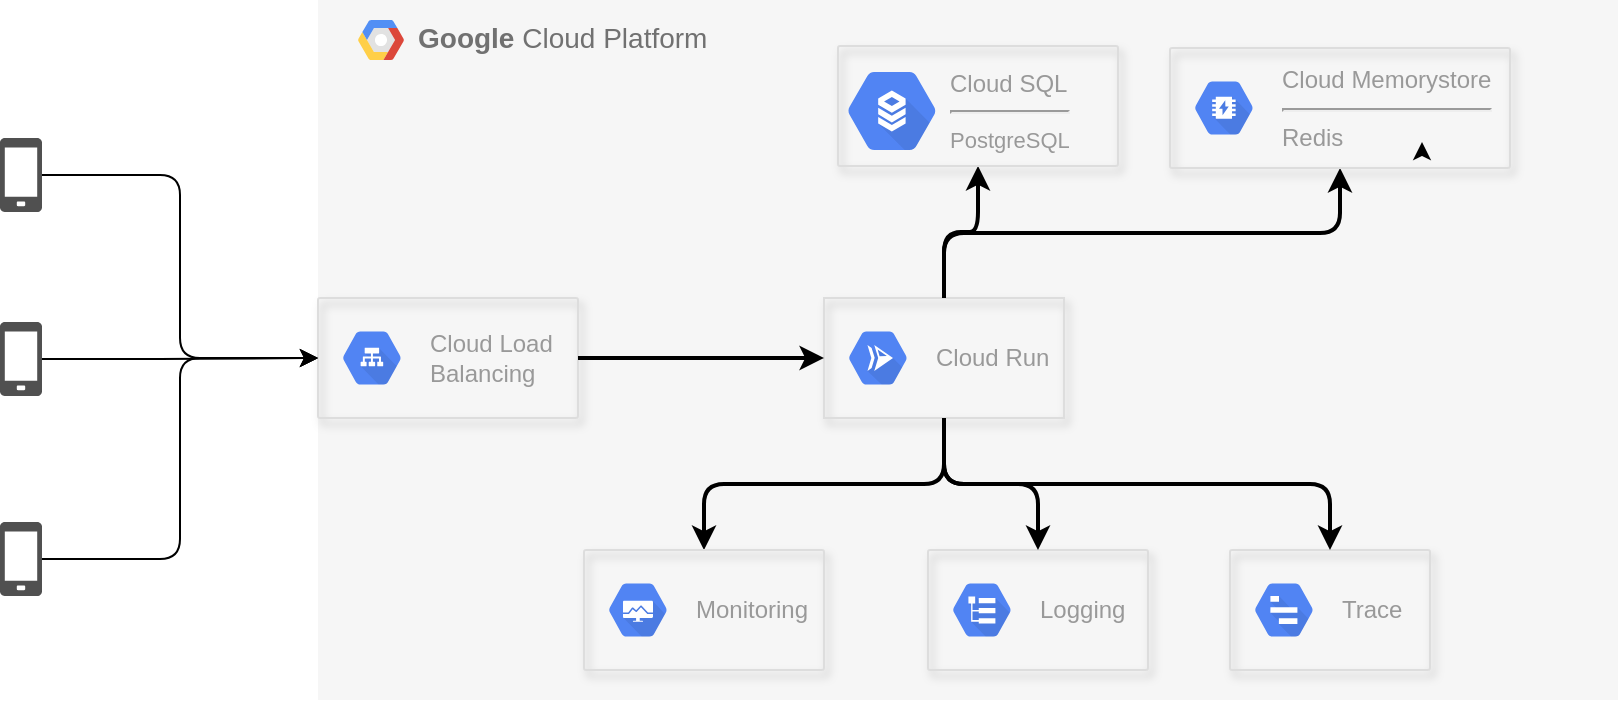 <mxfile>
    <diagram id="vwUgmtD5jjNxI9QFmH_0" name="Page-1">
        <mxGraphModel dx="1138" dy="697" grid="0" gridSize="10" guides="1" tooltips="1" connect="1" arrows="1" fold="1" page="1" pageScale="1" pageWidth="1169" pageHeight="827" background="#ffffff" math="0" shadow="0">
            <root>
                <mxCell id="0"/>
                <mxCell id="1" parent="0"/>
                <mxCell id="6" value="&lt;b&gt;Google &lt;/b&gt;Cloud Platform" style="fillColor=#F6F6F6;strokeColor=none;shadow=0;gradientColor=none;fontSize=14;align=left;spacing=10;fontColor=#717171;9E9E9E;verticalAlign=top;spacingTop=-4;fontStyle=0;spacingLeft=40;html=1;" parent="1" vertex="1">
                    <mxGeometry x="209" y="67" width="650" height="350" as="geometry"/>
                </mxCell>
                <mxCell id="7" value="" style="shape=mxgraph.gcp2.google_cloud_platform;fillColor=#F6F6F6;strokeColor=none;shadow=0;gradientColor=none;" parent="6" vertex="1">
                    <mxGeometry width="23" height="20" relative="1" as="geometry">
                        <mxPoint x="20" y="10" as="offset"/>
                    </mxGeometry>
                </mxCell>
                <mxCell id="18" style="edgeStyle=orthogonalEdgeStyle;html=1;entryX=0.5;entryY=0;entryDx=0;entryDy=0;strokeWidth=2;strokeColor=#000000;exitX=0.5;exitY=1;exitDx=0;exitDy=0;" parent="6" source="2" target="12" edge="1">
                    <mxGeometry relative="1" as="geometry"/>
                </mxCell>
                <mxCell id="2" value="" style="strokeColor=#dddddd;shadow=1;strokeWidth=1;rounded=0;absoluteArcSize=1;arcSize=2;fillColor=none;" parent="6" vertex="1">
                    <mxGeometry x="253" y="149" width="120" height="60" as="geometry"/>
                </mxCell>
                <mxCell id="3" value="Cloud Run" style="dashed=0;connectable=0;html=1;fillColor=#5184F3;strokeColor=none;shape=mxgraph.gcp2.hexIcon;prIcon=cloud_run;part=1;labelPosition=right;verticalLabelPosition=middle;align=left;verticalAlign=middle;spacingLeft=5;fontColor=#999999;fontSize=12;rounded=0;" parent="2" vertex="1">
                    <mxGeometry y="0.5" width="44" height="39" relative="1" as="geometry">
                        <mxPoint x="5" y="-19.5" as="offset"/>
                    </mxGeometry>
                </mxCell>
                <mxCell id="4" value="" style="strokeColor=#dddddd;shadow=1;strokeWidth=1;rounded=1;absoluteArcSize=1;arcSize=2;fillColor=none;" parent="6" vertex="1">
                    <mxGeometry y="149" width="130" height="60" as="geometry"/>
                </mxCell>
                <mxCell id="5" value="Cloud Load&#10;Balancing" style="sketch=0;dashed=0;connectable=0;html=1;fillColor=#5184F3;strokeColor=none;shape=mxgraph.gcp2.hexIcon;prIcon=cloud_load_balancing;part=1;labelPosition=right;verticalLabelPosition=middle;align=left;verticalAlign=middle;spacingLeft=5;fontColor=#999999;fontSize=12;" parent="4" vertex="1">
                    <mxGeometry y="0.5" width="44" height="39" relative="1" as="geometry">
                        <mxPoint x="5" y="-19.5" as="offset"/>
                    </mxGeometry>
                </mxCell>
                <mxCell id="12" value="" style="strokeColor=#dddddd;shadow=1;strokeWidth=1;rounded=1;absoluteArcSize=1;arcSize=2;fillColor=none;" parent="6" vertex="1">
                    <mxGeometry x="133" y="275" width="120" height="60" as="geometry"/>
                </mxCell>
                <mxCell id="13" value="Monitoring" style="sketch=0;dashed=0;connectable=0;html=1;fillColor=#5184F3;strokeColor=none;shape=mxgraph.gcp2.hexIcon;prIcon=cloud_deployment_manager;part=1;labelPosition=right;verticalLabelPosition=middle;align=left;verticalAlign=middle;spacingLeft=5;fontColor=#999999;fontSize=12;" parent="12" vertex="1">
                    <mxGeometry y="0.5" width="44" height="39" relative="1" as="geometry">
                        <mxPoint x="5" y="-19.5" as="offset"/>
                    </mxGeometry>
                </mxCell>
                <mxCell id="14" value="" style="strokeColor=#dddddd;shadow=1;strokeWidth=1;rounded=1;absoluteArcSize=1;arcSize=2;fillColor=none;" parent="6" vertex="1">
                    <mxGeometry x="305" y="275" width="110" height="60" as="geometry"/>
                </mxCell>
                <mxCell id="15" value="Logging" style="sketch=0;dashed=0;connectable=0;html=1;fillColor=#5184F3;strokeColor=none;shape=mxgraph.gcp2.hexIcon;prIcon=logging;part=1;labelPosition=right;verticalLabelPosition=middle;align=left;verticalAlign=middle;spacingLeft=5;fontColor=#999999;fontSize=12;" parent="14" vertex="1">
                    <mxGeometry y="0.5" width="44" height="39" relative="1" as="geometry">
                        <mxPoint x="5" y="-19.5" as="offset"/>
                    </mxGeometry>
                </mxCell>
                <mxCell id="16" value="" style="strokeColor=#dddddd;shadow=1;strokeWidth=1;rounded=1;absoluteArcSize=1;arcSize=2;fillColor=none;" parent="6" vertex="1">
                    <mxGeometry x="456" y="275" width="100" height="60" as="geometry"/>
                </mxCell>
                <mxCell id="17" value="Trace" style="sketch=0;dashed=0;connectable=0;html=1;fillColor=#5184F3;strokeColor=none;shape=mxgraph.gcp2.hexIcon;prIcon=trace;part=1;labelPosition=right;verticalLabelPosition=middle;align=left;verticalAlign=middle;spacingLeft=5;fontColor=#999999;fontSize=12;" parent="16" vertex="1">
                    <mxGeometry y="0.5" width="44" height="39" relative="1" as="geometry">
                        <mxPoint x="5" y="-19.5" as="offset"/>
                    </mxGeometry>
                </mxCell>
                <mxCell id="19" style="edgeStyle=orthogonalEdgeStyle;html=1;strokeWidth=2;strokeColor=#000000;exitX=0.5;exitY=1;exitDx=0;exitDy=0;" parent="6" source="2" target="14" edge="1">
                    <mxGeometry relative="1" as="geometry">
                        <mxPoint x="323" y="219" as="sourcePoint"/>
                        <mxPoint x="211" y="292" as="targetPoint"/>
                    </mxGeometry>
                </mxCell>
                <mxCell id="20" style="edgeStyle=orthogonalEdgeStyle;html=1;strokeWidth=2;strokeColor=#000000;exitX=0.5;exitY=1;exitDx=0;exitDy=0;" parent="6" source="2" target="16" edge="1">
                    <mxGeometry relative="1" as="geometry">
                        <mxPoint x="333" y="229" as="sourcePoint"/>
                        <mxPoint x="221" y="302" as="targetPoint"/>
                    </mxGeometry>
                </mxCell>
                <mxCell id="21" style="edgeStyle=orthogonalEdgeStyle;html=1;strokeWidth=2;strokeColor=#000000;exitX=0.5;exitY=0;exitDx=0;exitDy=0;entryX=0.5;entryY=1;entryDx=0;entryDy=0;endArrow=classic;endFill=1;" parent="6" source="2" target="40" edge="1">
                    <mxGeometry relative="1" as="geometry">
                        <mxPoint x="323" y="219" as="sourcePoint"/>
                        <mxPoint x="339" y="79" as="targetPoint"/>
                    </mxGeometry>
                </mxCell>
                <mxCell id="22" style="edgeStyle=orthogonalEdgeStyle;html=1;strokeWidth=2;strokeColor=#000000;exitX=0.5;exitY=0;exitDx=0;exitDy=0;entryX=0.5;entryY=1;entryDx=0;entryDy=0;endArrow=classic;endFill=1;" parent="6" source="2" target="42" edge="1">
                    <mxGeometry relative="1" as="geometry">
                        <mxPoint x="323" y="159" as="sourcePoint"/>
                        <mxPoint x="517" y="77" as="targetPoint"/>
                    </mxGeometry>
                </mxCell>
                <mxCell id="23" style="edgeStyle=orthogonalEdgeStyle;html=1;strokeWidth=2;strokeColor=#000000;exitX=1;exitY=0.5;exitDx=0;exitDy=0;entryX=0;entryY=0.5;entryDx=0;entryDy=0;endArrow=classic;endFill=1;" parent="6" source="4" target="2" edge="1">
                    <mxGeometry relative="1" as="geometry">
                        <mxPoint x="764" y="279" as="sourcePoint"/>
                        <mxPoint x="790" y="209" as="targetPoint"/>
                    </mxGeometry>
                </mxCell>
                <mxCell id="40" value="" style="strokeColor=#dddddd;shadow=1;strokeWidth=1;rounded=1;absoluteArcSize=1;arcSize=2;fillColor=none;" vertex="1" parent="6">
                    <mxGeometry x="260" y="23" width="140" height="60" as="geometry"/>
                </mxCell>
                <mxCell id="41" value="Cloud SQL&lt;hr&gt;&lt;span style=&quot;font-size: 11px&quot;&gt;PostgreSQL&lt;/span&gt;" style="sketch=0;dashed=0;connectable=0;html=1;fillColor=#5184F3;strokeColor=none;shape=mxgraph.gcp2.cloud_sql;part=1;labelPosition=right;verticalLabelPosition=middle;align=left;verticalAlign=top;spacingLeft=5;fontColor=#999999;fontSize=12;spacingTop=-8;" vertex="1" parent="40">
                    <mxGeometry width="44" height="39" relative="1" as="geometry">
                        <mxPoint x="5" y="13" as="offset"/>
                    </mxGeometry>
                </mxCell>
                <mxCell id="44" style="edgeStyle=none;html=1;exitX=0.75;exitY=1;exitDx=0;exitDy=0;entryX=0.75;entryY=0.9;entryDx=0;entryDy=0;entryPerimeter=0;" edge="1" parent="6">
                    <mxGeometry relative="1" as="geometry">
                        <mxPoint x="552" y="77" as="sourcePoint"/>
                        <mxPoint x="552" y="71" as="targetPoint"/>
                    </mxGeometry>
                </mxCell>
                <mxCell id="42" value="" style="strokeColor=#dddddd;shadow=1;strokeWidth=1;rounded=1;absoluteArcSize=1;arcSize=2;fillColor=none;" vertex="1" parent="6">
                    <mxGeometry x="426" y="24" width="170" height="60" as="geometry"/>
                </mxCell>
                <mxCell id="43" value="Cloud Memorystore&lt;br&gt;&lt;hr&gt;Redis" style="sketch=0;dashed=0;connectable=0;html=1;fillColor=#5184F3;strokeColor=none;shape=mxgraph.gcp2.hexIcon;prIcon=cloud_memorystore;part=1;labelPosition=right;verticalLabelPosition=middle;align=left;verticalAlign=middle;spacingLeft=5;fontColor=#999999;fontSize=12;" vertex="1" parent="42">
                    <mxGeometry y="0.5" width="44" height="39" relative="1" as="geometry">
                        <mxPoint x="5" y="-19.5" as="offset"/>
                    </mxGeometry>
                </mxCell>
                <mxCell id="29" style="edgeStyle=orthogonalEdgeStyle;html=1;entryX=0;entryY=0.5;entryDx=0;entryDy=0;endArrow=classic;endFill=1;strokeColor=#000000;strokeWidth=1;" parent="1" source="26" target="4" edge="1">
                    <mxGeometry relative="1" as="geometry"/>
                </mxCell>
                <mxCell id="26" value="" style="sketch=0;pointerEvents=1;shadow=0;dashed=0;html=1;strokeColor=none;fillColor=#505050;labelPosition=center;verticalLabelPosition=bottom;verticalAlign=top;outlineConnect=0;align=center;shape=mxgraph.office.devices.cell_phone_generic;" parent="1" vertex="1">
                    <mxGeometry x="50" y="136" width="21" height="37" as="geometry"/>
                </mxCell>
                <mxCell id="30" style="edgeStyle=orthogonalEdgeStyle;html=1;entryX=0;entryY=0.5;entryDx=0;entryDy=0;endArrow=classic;endFill=1;strokeColor=#000000;strokeWidth=1;" parent="1" source="27" target="4" edge="1">
                    <mxGeometry relative="1" as="geometry"/>
                </mxCell>
                <mxCell id="27" value="" style="sketch=0;pointerEvents=1;shadow=0;dashed=0;html=1;strokeColor=none;fillColor=#505050;labelPosition=center;verticalLabelPosition=bottom;verticalAlign=top;outlineConnect=0;align=center;shape=mxgraph.office.devices.cell_phone_generic;" parent="1" vertex="1">
                    <mxGeometry x="50" y="228" width="21" height="37" as="geometry"/>
                </mxCell>
                <mxCell id="31" style="edgeStyle=orthogonalEdgeStyle;html=1;entryX=0;entryY=0.5;entryDx=0;entryDy=0;endArrow=classic;endFill=1;strokeColor=#000000;strokeWidth=1;" parent="1" source="28" target="4" edge="1">
                    <mxGeometry relative="1" as="geometry"/>
                </mxCell>
                <mxCell id="28" value="" style="sketch=0;pointerEvents=1;shadow=0;dashed=0;html=1;strokeColor=none;fillColor=#505050;labelPosition=center;verticalLabelPosition=bottom;verticalAlign=top;outlineConnect=0;align=center;shape=mxgraph.office.devices.cell_phone_generic;" parent="1" vertex="1">
                    <mxGeometry x="50" y="328" width="21" height="37" as="geometry"/>
                </mxCell>
            </root>
        </mxGraphModel>
    </diagram>
</mxfile>
